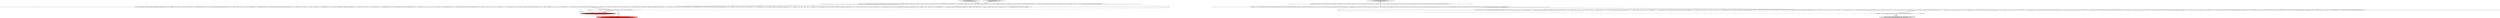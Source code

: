 digraph {
1 [style = filled, label = "Iterable<Row> results = GroupByQueryRunnerTestHelper.runQuery(factory,runner,query)@@@5@@@['1', '1', '0']", fillcolor = white, shape = ellipse image = "AAA0AAABBB1BBB"];
6 [style = filled, label = "TestHelper.assertExpectedObjects(expectedResults,results,\"time-extraction\")@@@6@@@['0', '1', '0']", fillcolor = red, shape = ellipse image = "AAA1AAABBB2BBB"];
7 [style = filled, label = "Iterable<Row> results = GroupByQueryRunnerTestHelper.runQuery(factory,runner,query)@@@27@@@['0', '0', '1']", fillcolor = white, shape = ellipse image = "AAA0AAABBB3BBB"];
9 [style = filled, label = "testGroupByTimeExtractionWithNulls['0', '0', '1']", fillcolor = lightgray, shape = diamond image = "AAA0AAABBB3BBB"];
8 [style = filled, label = "List<Row> expectedResults = Arrays.asList(GroupByQueryRunnerTestHelper.createExpectedRow(\"1970-01-01\",\"dayOfWeek\",null,\"market\",\"spot\",\"index\",14271.368591308594,\"rows\",126L,\"addRowsIndexConstant\",14398.368591308594),GroupByQueryRunnerTestHelper.createExpectedRow(\"1970-01-01\",\"dayOfWeek\",\"Friday\",\"market\",\"spot\",\"index\",13219.574157714844,\"rows\",117L,\"addRowsIndexConstant\",13337.574157714844),GroupByQueryRunnerTestHelper.createExpectedRow(\"1970-01-01\",\"dayOfWeek\",\"Monday\",\"market\",\"spot\",\"index\",13557.738830566406,\"rows\",117L,\"addRowsIndexConstant\",13675.738830566406),GroupByQueryRunnerTestHelper.createExpectedRow(\"1970-01-01\",\"dayOfWeek\",\"Saturday\",\"market\",\"spot\",\"index\",13493.751281738281,\"rows\",117L,\"addRowsIndexConstant\",13611.751281738281),GroupByQueryRunnerTestHelper.createExpectedRow(\"1970-01-01\",\"dayOfWeek\",\"Sunday\",\"market\",\"spot\",\"index\",13585.541015625,\"rows\",117L,\"addRowsIndexConstant\",13703.541015625),GroupByQueryRunnerTestHelper.createExpectedRow(\"1970-01-01\",\"dayOfWeek\",\"Thursday\",\"market\",\"spot\",\"index\",14279.127197265625,\"rows\",126L,\"addRowsIndexConstant\",14406.127197265625),GroupByQueryRunnerTestHelper.createExpectedRow(\"1970-01-01\",\"dayOfWeek\",\"Tuesday\",\"market\",\"spot\",\"index\",13199.471435546875,\"rows\",117L,\"addRowsIndexConstant\",13317.471435546875),GroupByQueryRunnerTestHelper.createExpectedRow(\"1970-01-01\",\"dayOfWeek\",null,\"market\",\"upfront\",\"index\",28985.5751953125,\"rows\",28L,\"addRowsIndexConstant\",29014.5751953125),GroupByQueryRunnerTestHelper.createExpectedRow(\"1970-01-01\",\"dayOfWeek\",\"Friday\",\"market\",\"upfront\",\"index\",27297.8623046875,\"rows\",26L,\"addRowsIndexConstant\",27324.8623046875),GroupByQueryRunnerTestHelper.createExpectedRow(\"1970-01-01\",\"dayOfWeek\",\"Monday\",\"market\",\"upfront\",\"index\",27619.58447265625,\"rows\",26L,\"addRowsIndexConstant\",27646.58447265625),GroupByQueryRunnerTestHelper.createExpectedRow(\"1970-01-01\",\"dayOfWeek\",\"Saturday\",\"market\",\"upfront\",\"index\",27820.83154296875,\"rows\",26L,\"addRowsIndexConstant\",27847.83154296875),GroupByQueryRunnerTestHelper.createExpectedRow(\"1970-01-01\",\"dayOfWeek\",\"Sunday\",\"market\",\"upfront\",\"index\",24791.223876953125,\"rows\",26L,\"addRowsIndexConstant\",24818.223876953125),GroupByQueryRunnerTestHelper.createExpectedRow(\"1970-01-01\",\"dayOfWeek\",\"Thursday\",\"market\",\"upfront\",\"index\",28562.748901367188,\"rows\",28L,\"addRowsIndexConstant\",28591.748901367188),GroupByQueryRunnerTestHelper.createExpectedRow(\"1970-01-01\",\"dayOfWeek\",\"Tuesday\",\"market\",\"upfront\",\"index\",26968.280639648438,\"rows\",26L,\"addRowsIndexConstant\",26995.280639648438))@@@26@@@['0', '0', '1']", fillcolor = white, shape = ellipse image = "AAA0AAABBB3BBB"];
11 [style = filled, label = "GroupByQuery query = GroupByQuery.builder().setDataSource(QueryRunnerTestHelper.dataSource).setQuerySegmentSpec(QueryRunnerTestHelper.fullOnInterval).setDimensions(new DefaultDimensionSpec(\"market\",\"market\"),new ExtractionDimensionSpec(ColumnHolder.TIME_COLUMN_NAME,\"dayOfWeek\",new CascadeExtractionFn(new ExtractionFn((((edu.fdu.CPPDG.tinypdg.pe.ExpressionInfo@8d1083))).setAggregatorSpecs(QueryRunnerTestHelper.rowsCount,QueryRunnerTestHelper.indexDoubleSum).setPostAggregatorSpecs(Collections.singletonList(QueryRunnerTestHelper.addRowsIndexConstant)).setGranularity(QueryRunnerTestHelper.allGran).setDimFilter(new OrDimFilter(Arrays.asList(new SelectorDimFilter(\"market\",\"spot\",null),new SelectorDimFilter(\"market\",\"upfront\",null)))).build()@@@23@@@['0', '0', '1']", fillcolor = white, shape = ellipse image = "AAA0AAABBB3BBB"];
12 [style = filled, label = "final DimExtractionFn nullWednesdays = new DimExtractionFn(){@Override public String apply(String dimValue){if (\"Wednesday\".equals(dimValue)) {return null}{return dimValue}}@Override public byte(( getCacheKey(){throw new UnsupportedOperationException()}@Override public boolean preservesOrdering(){return false}@Override public ExtractionType getExtractionType(){return ExtractionType.MANY_TO_ONE}}@@@3@@@['0', '0', '1']", fillcolor = white, shape = ellipse image = "AAA0AAABBB3BBB"];
4 [style = filled, label = "List<Row> expectedResults = Arrays.asList(GroupByQueryRunnerTestHelper.createExpectedRow(\"1970-01-01\",\"dayOfWeek\",\"Friday\",\"market\",\"spot\",\"index\",13219.574157714844,\"rows\",117L,\"addRowsIndexConstant\",13337.574157714844),GroupByQueryRunnerTestHelper.createExpectedRow(\"1970-01-01\",\"dayOfWeek\",\"Monday\",\"market\",\"spot\",\"index\",13557.738830566406,\"rows\",117L,\"addRowsIndexConstant\",13675.738830566406),GroupByQueryRunnerTestHelper.createExpectedRow(\"1970-01-01\",\"dayOfWeek\",\"Saturday\",\"market\",\"spot\",\"index\",13493.751281738281,\"rows\",117L,\"addRowsIndexConstant\",13611.751281738281),GroupByQueryRunnerTestHelper.createExpectedRow(\"1970-01-01\",\"dayOfWeek\",\"Sunday\",\"market\",\"spot\",\"index\",13585.541015625,\"rows\",117L,\"addRowsIndexConstant\",13703.541015625),GroupByQueryRunnerTestHelper.createExpectedRow(\"1970-01-01\",\"dayOfWeek\",\"Thursday\",\"market\",\"spot\",\"index\",14279.127197265625,\"rows\",126L,\"addRowsIndexConstant\",14406.127197265625),GroupByQueryRunnerTestHelper.createExpectedRow(\"1970-01-01\",\"dayOfWeek\",\"Tuesday\",\"market\",\"spot\",\"index\",13199.471435546875,\"rows\",117L,\"addRowsIndexConstant\",13317.471435546875),GroupByQueryRunnerTestHelper.createExpectedRow(\"1970-01-01\",\"dayOfWeek\",\"Wednesday\",\"market\",\"spot\",\"index\",14271.368591308594,\"rows\",126L,\"addRowsIndexConstant\",14398.368591308594),GroupByQueryRunnerTestHelper.createExpectedRow(\"1970-01-01\",\"dayOfWeek\",\"Friday\",\"market\",\"upfront\",\"index\",27297.8623046875,\"rows\",26L,\"addRowsIndexConstant\",27324.8623046875),GroupByQueryRunnerTestHelper.createExpectedRow(\"1970-01-01\",\"dayOfWeek\",\"Monday\",\"market\",\"upfront\",\"index\",27619.58447265625,\"rows\",26L,\"addRowsIndexConstant\",27646.58447265625),GroupByQueryRunnerTestHelper.createExpectedRow(\"1970-01-01\",\"dayOfWeek\",\"Saturday\",\"market\",\"upfront\",\"index\",27820.83154296875,\"rows\",26L,\"addRowsIndexConstant\",27847.83154296875),GroupByQueryRunnerTestHelper.createExpectedRow(\"1970-01-01\",\"dayOfWeek\",\"Sunday\",\"market\",\"upfront\",\"index\",24791.223876953125,\"rows\",26L,\"addRowsIndexConstant\",24818.223876953125),GroupByQueryRunnerTestHelper.createExpectedRow(\"1970-01-01\",\"dayOfWeek\",\"Thursday\",\"market\",\"upfront\",\"index\",28562.748901367188,\"rows\",28L,\"addRowsIndexConstant\",28591.748901367188),GroupByQueryRunnerTestHelper.createExpectedRow(\"1970-01-01\",\"dayOfWeek\",\"Tuesday\",\"market\",\"upfront\",\"index\",26968.280639648438,\"rows\",26L,\"addRowsIndexConstant\",26995.280639648438),GroupByQueryRunnerTestHelper.createExpectedRow(\"1970-01-01\",\"dayOfWeek\",\"Wednesday\",\"market\",\"upfront\",\"index\",28985.5751953125,\"rows\",28L,\"addRowsIndexConstant\",29014.5751953125))@@@4@@@['1', '1', '0']", fillcolor = white, shape = ellipse image = "AAA0AAABBB1BBB"];
10 [style = filled, label = "TestHelper.assertExpectedObjects(expectedResults,results,\"\")@@@28@@@['0', '0', '1']", fillcolor = lightgray, shape = ellipse image = "AAA0AAABBB3BBB"];
5 [style = filled, label = "testGroupByTimeExtraction['0', '1', '0']", fillcolor = lightgray, shape = diamond image = "AAA0AAABBB2BBB"];
2 [style = filled, label = "TestHelper.assertExpectedObjects(expectedResults,results,\"\")@@@6@@@['1', '0', '0']", fillcolor = red, shape = ellipse image = "AAA1AAABBB1BBB"];
3 [style = filled, label = "testGroupByTimeExtraction['1', '0', '0']", fillcolor = lightgray, shape = diamond image = "AAA0AAABBB1BBB"];
0 [style = filled, label = "GroupByQuery query = GroupByQuery.builder().setDataSource(QueryRunnerTestHelper.dataSource).setQuerySegmentSpec(QueryRunnerTestHelper.fullOnInterval).setDimensions(new DefaultDimensionSpec(\"market\",\"market\"),new ExtractionDimensionSpec(ColumnHolder.TIME_COLUMN_NAME,\"dayOfWeek\",new TimeFormatExtractionFn(\"EEEE\",null,null,null,false))).setAggregatorSpecs(QueryRunnerTestHelper.rowsCount,QueryRunnerTestHelper.indexDoubleSum).setPostAggregatorSpecs(Collections.singletonList(QueryRunnerTestHelper.addRowsIndexConstant)).setGranularity(QueryRunnerTestHelper.allGran).setDimFilter(new OrDimFilter(Arrays.asList(new SelectorDimFilter(\"market\",\"spot\",null),new SelectorDimFilter(\"market\",\"upfront\",null)))).build()@@@3@@@['1', '1', '0']", fillcolor = white, shape = ellipse image = "AAA0AAABBB1BBB"];
1->6 [style = solid, label="results"];
11->8 [style = bold, label=""];
4->2 [style = solid, label="expectedResults"];
1->2 [style = bold, label=""];
4->1 [style = bold, label=""];
1->6 [style = bold, label=""];
9->12 [style = bold, label=""];
7->10 [style = solid, label="results"];
0->1 [style = solid, label="query"];
1->2 [style = solid, label="results"];
5->0 [style = bold, label=""];
0->4 [style = bold, label=""];
7->10 [style = bold, label=""];
8->10 [style = solid, label="expectedResults"];
3->0 [style = bold, label=""];
8->7 [style = bold, label=""];
4->6 [style = solid, label="expectedResults"];
11->7 [style = solid, label="query"];
12->11 [style = bold, label=""];
2->6 [style = dashed, label="0"];
}
